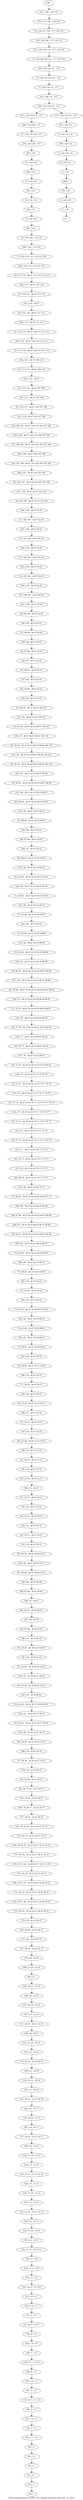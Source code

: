 digraph G {
graph [label="Tree-decomposition of width 3 for register allocator (function _os_start)"]
0[label="0 | : "];
1[label="1 | 135 : "];
2[label="2 | 134 135 : "];
3[label="3 | 133 : "];
4[label="4 | 124 133 : "];
5[label="5 | 124 132 133 : "];
6[label="6 | 124 131 132 : "];
7[label="7 | 126 130 131 : 117 "];
8[label="8 | 126 129 130 131 : 117 "];
9[label="9 | 126 128 129 131 : 117 118 119 "];
10[label="10 | 126 127 128 : 117 118 119 "];
11[label="11 | 124 125 126 : 117 "];
12[label="12 | 123 124 : "];
13[label="13 | 122 123 : "];
14[label="14 | 121 122 : "];
15[label="15 | 120 121 : "];
16[label="16 | 119 120 : 115 116 "];
17[label="17 | 118 119 : 113 114 115 116 "];
18[label="18 | 117 118 : 46 47 113 114 115 116 "];
19[label="19 | 116 117 : 46 47 113 114 "];
20[label="20 | 115 116 : 46 47 111 112 "];
21[label="21 | 114 115 : 46 47 109 110 111 112 "];
22[label="22 | 113 114 : 46 47 109 110 111 112 "];
23[label="23 | 112 113 : 46 47 109 110 "];
24[label="24 | 111 112 : 46 47 107 108 "];
25[label="25 | 110 111 : 46 47 104 107 108 "];
26[label="26 | 109 110 : 46 47 104 105 106 107 108 "];
27[label="27 | 108 109 : 46 47 104 105 106 107 108 "];
28[label="28 | 107 108 : 46 47 102 103 104 105 106 "];
29[label="29 | 106 107 : 46 47 62 63 102 103 104 "];
30[label="30 | 105 106 : 46 47 62 63 102 103 "];
31[label="31 | 104 105 : 46 47 62 63 "];
32[label="32 | 103 104 : 46 47 62 63 "];
33[label="33 | 102 103 : 46 47 62 63 "];
34[label="34 | 101 102 : 46 47 62 63 "];
35[label="35 | 100 101 : 46 47 62 63 "];
36[label="36 | 99 100 : 46 47 62 63 "];
37[label="37 | 98 99 : 46 47 62 63 "];
38[label="38 | 97 98 : 46 47 62 63 "];
39[label="39 | 96 97 : 46 47 62 63 "];
40[label="40 | 95 96 : 46 47 62 63 "];
41[label="41 | 94 95 : 46 47 62 63 100 101 "];
42[label="42 | 93 94 : 46 47 62 63 96 97 100 101 "];
43[label="43 | 92 93 : 46 47 62 63 96 97 98 99 100 101 "];
44[label="44 | 91 92 : 46 47 62 63 96 97 98 99 100 101 "];
45[label="45 | 90 91 : 46 47 62 63 94 95 96 97 98 99 "];
46[label="46 | 89 90 : 46 47 62 63 94 95 96 97 "];
47[label="47 | 88 89 : 46 47 62 63 94 95 "];
48[label="48 | 87 88 : 46 47 62 63 "];
49[label="49 | 86 87 : 46 47 62 63 92 93 "];
50[label="50 | 85 86 : 46 47 62 63 90 91 92 93 "];
51[label="51 | 84 85 : 46 47 62 63 90 91 92 93 "];
52[label="52 | 83 84 : 46 47 62 63 90 91 "];
53[label="53 | 82 83 : 46 47 62 63 88 89 "];
54[label="54 | 81 82 : 46 47 62 63 82 83 88 89 "];
55[label="55 | 80 81 : 46 47 62 63 82 83 86 87 88 89 "];
56[label="56 | 79 80 : 46 47 62 63 82 83 84 85 86 87 88 89 "];
57[label="57 | 78 79 : 46 47 62 63 82 83 84 85 86 87 "];
58[label="58 | 77 78 : 46 47 62 63 80 81 82 83 84 85 "];
59[label="59 | 76 77 : 46 47 62 63 80 81 82 83 "];
60[label="60 | 75 76 : 46 47 62 63 74 75 78 79 80 81 "];
61[label="61 | 74 75 : 46 47 62 63 74 75 76 77 78 79 "];
62[label="62 | 73 74 : 46 47 62 63 70 71 74 75 76 77 78 79 "];
63[label="63 | 72 73 : 46 47 62 63 70 71 74 75 76 77 "];
64[label="64 | 71 72 : 46 47 62 63 70 71 72 73 74 75 "];
65[label="65 | 70 71 : 46 47 62 63 70 71 72 73 "];
66[label="66 | 69 70 : 46 47 62 63 70 71 72 73 "];
67[label="67 | 68 69 : 46 47 62 63 64 65 68 69 70 71 "];
68[label="68 | 67 68 : 46 47 62 63 64 65 66 67 68 69 "];
69[label="69 | 66 67 : 46 47 62 63 64 65 66 67 68 69 "];
70[label="70 | 65 66 : 46 47 62 63 64 65 66 67 "];
71[label="71 | 64 65 : 46 47 62 63 64 65 "];
72[label="72 | 63 64 : 46 47 62 63 "];
73[label="73 | 62 63 : 46 47 58 59 60 61 62 63 "];
74[label="74 | 61 62 : 46 47 58 59 60 61 "];
75[label="75 | 60 61 : 46 47 58 59 60 61 "];
76[label="76 | 59 60 : 46 47 56 57 58 59 "];
77[label="77 | 58 59 : 46 47 56 57 "];
78[label="78 | 57 58 : 46 47 54 55 56 57 "];
79[label="79 | 56 57 : 46 47 54 55 "];
80[label="80 | 55 56 : 46 47 52 53 54 55 "];
81[label="81 | 54 55 : 46 47 52 53 "];
82[label="82 | 53 54 : 46 47 52 53 "];
83[label="83 | 52 53 : 46 47 50 51 "];
84[label="84 | 51 52 : 46 47 50 51 "];
85[label="85 | 50 51 : 46 47 50 51 "];
86[label="86 | 49 50 : 46 47 48 49 50 51 "];
87[label="87 | 48 49 : 46 47 48 49 50 51 "];
88[label="88 | 47 48 : 46 47 48 49 "];
89[label="89 | 46 47 : 44 45 46 47 "];
90[label="90 | 45 46 : 38 39 44 45 "];
91[label="91 | 44 45 : 38 39 42 43 44 45 "];
92[label="92 | 43 44 : 38 39 40 41 42 43 "];
93[label="93 | 42 43 : 38 39 40 41 42 43 "];
94[label="94 | 41 42 : 24 25 36 37 38 39 40 41 "];
95[label="95 | 40 41 : 24 25 34 35 36 37 38 39 "];
96[label="96 | 39 40 : 24 25 34 35 36 37 "];
97[label="97 | 38 39 : 24 25 26 27 34 35 "];
98[label="98 | 30 38 : 24 25 26 27 "];
99[label="99 | 30 37 38 : 24 25 26 27 "];
100[label="100 | 30 36 37 : 24 25 26 27 "];
101[label="101 | 30 35 36 : 24 25 26 27 32 33 "];
102[label="102 | 30 34 35 : 24 25 26 27 30 31 32 33 "];
103[label="103 | 30 33 34 : 24 25 26 27 30 31 32 33 "];
104[label="104 | 30 32 33 : 24 25 26 27 28 29 30 31 "];
105[label="105 | 30 31 32 : 24 25 26 27 28 29 30 31 "];
106[label="106 | 29 30 : 24 25 26 27 "];
107[label="107 | 28 29 : 24 25 26 27 "];
108[label="108 | 27 28 : 24 25 "];
109[label="109 | 26 27 : 22 23 "];
110[label="110 | 25 26 : 22 23 "];
111[label="111 | 24 25 : 20 21 22 23 "];
112[label="112 | 23 24 : 20 21 "];
113[label="113 | 22 23 : 18 19 20 21 "];
114[label="114 | 21 22 : 18 19 "];
115[label="115 | 20 21 : 16 17 18 19 "];
116[label="116 | 19 20 : 16 17 "];
117[label="117 | 18 19 : 14 15 16 17 "];
118[label="118 | 17 18 : 14 15 "];
119[label="119 | 16 17 : 12 13 14 15 "];
120[label="120 | 15 16 : 12 13 "];
121[label="121 | 14 15 : 10 11 12 13 "];
122[label="122 | 13 14 : 10 11 "];
123[label="123 | 12 13 : 8 9 10 11 "];
124[label="124 | 11 12 : 8 9 "];
125[label="125 | 10 11 : 6 7 8 9 "];
126[label="126 | 9 10 : 6 7 "];
127[label="127 | 8 9 : 4 5 6 7 "];
128[label="128 | 7 8 : 4 5 "];
129[label="129 | 6 7 : 2 3 4 5 "];
130[label="130 | 5 6 : 2 3 "];
131[label="131 | 4 5 : 0 1 2 3 "];
132[label="132 | 3 4 : 0 1 "];
133[label="133 | 2 3 : 0 1 "];
134[label="134 | 1 2 : "];
135[label="135 | 0 1 : "];
136[label="136 | 124 126 131 : 117 "];
137[label="137 | 124 126 131 : 117 "];
138[label="138 | : "];
139[label="139 | 126 128 : 117 118 119 "];
140[label="140 | 126 129 131 : 117 "];
141[label="141 | 126 131 : 117 "];
142[label="142 | : "];
143[label="143 | 1 : "];
144[label="144 | 2 : "];
145[label="145 | 3 : 0 1 "];
146[label="146 | 4 : 0 1 "];
147[label="147 | 5 : 2 3 "];
148[label="148 | 6 : 2 3 "];
149[label="149 | 7 : 4 5 "];
150[label="150 | 8 : 4 5 "];
151[label="151 | 9 : 6 7 "];
152[label="152 | 10 : 6 7 "];
153[label="153 | 11 : 8 9 "];
154[label="154 | 12 : 8 9 "];
155[label="155 | 13 : 10 11 "];
156[label="156 | 14 : 10 11 "];
157[label="157 | 15 : 12 13 "];
158[label="158 | 16 : 12 13 "];
159[label="159 | 17 : 14 15 "];
160[label="160 | 18 : 14 15 "];
161[label="161 | 19 : 16 17 "];
162[label="162 | 20 : 16 17 "];
163[label="163 | 21 : 18 19 "];
164[label="164 | 22 : 18 19 "];
165[label="165 | 23 : 20 21 "];
166[label="166 | 24 : 20 21 "];
167[label="167 | 25 : 22 23 "];
168[label="168 | 26 : 22 23 "];
169[label="169 | 27 : "];
170[label="170 | 28 : 24 25 "];
171[label="171 | 29 : 24 25 26 27 "];
172[label="172 | 30 : 24 25 26 27 "];
173[label="173 | 30 32 : 24 25 26 27 28 29 30 31 "];
174[label="174 | 30 33 : 24 25 26 27 30 31 "];
175[label="175 | 30 34 : 24 25 26 27 30 31 32 33 "];
176[label="176 | 30 35 : 24 25 26 27 32 33 "];
177[label="177 | 30 36 : 24 25 26 27 "];
178[label="178 | 30 37 : 24 25 26 27 "];
179[label="179 | 38 : 24 25 26 27 "];
180[label="180 | 39 : 24 25 34 35 "];
181[label="181 | 40 : 24 25 34 35 36 37 "];
182[label="182 | 41 : 24 25 36 37 38 39 "];
183[label="183 | 42 : 38 39 40 41 "];
184[label="184 | 43 : 38 39 40 41 42 43 "];
185[label="185 | 44 : 38 39 42 43 "];
186[label="186 | 45 : 38 39 44 45 "];
187[label="187 | 46 : 44 45 "];
188[label="188 | 47 : 46 47 "];
189[label="189 | 48 : 46 47 48 49 "];
190[label="190 | 49 : 46 47 48 49 50 51 "];
191[label="191 | 50 : 46 47 50 51 "];
192[label="192 | 51 : 46 47 50 51 "];
193[label="193 | 52 : 46 47 50 51 "];
194[label="194 | 53 : 46 47 "];
195[label="195 | 54 : 46 47 52 53 "];
196[label="196 | 55 : 46 47 52 53 "];
197[label="197 | 56 : 46 47 54 55 "];
198[label="198 | 57 : 46 47 54 55 "];
199[label="199 | 58 : 46 47 56 57 "];
200[label="200 | 59 : 46 47 56 57 "];
201[label="201 | 60 : 46 47 58 59 "];
202[label="202 | 61 : 46 47 58 59 60 61 "];
203[label="203 | 62 : 46 47 58 59 60 61 "];
204[label="204 | 63 : 46 47 62 63 "];
205[label="205 | 64 : 46 47 62 63 "];
206[label="206 | 65 : 46 47 62 63 64 65 "];
207[label="207 | 66 : 46 47 62 63 64 65 66 67 "];
208[label="208 | 67 : 46 47 62 63 64 65 66 67 68 69 "];
209[label="209 | 68 : 46 47 62 63 64 65 68 69 "];
210[label="210 | 69 : 46 47 62 63 70 71 "];
211[label="211 | 70 : 46 47 62 63 70 71 72 73 "];
212[label="212 | 71 : 46 47 62 63 70 71 72 73 "];
213[label="213 | 72 : 46 47 62 63 70 71 74 75 "];
214[label="214 | 73 : 46 47 62 63 70 71 74 75 76 77 "];
215[label="215 | 74 : 46 47 62 63 74 75 76 77 78 79 "];
216[label="216 | 75 : 46 47 62 63 74 75 78 79 "];
217[label="217 | 76 : 46 47 62 63 80 81 "];
218[label="218 | 77 : 46 47 62 63 80 81 82 83 "];
219[label="219 | 78 : 46 47 62 63 82 83 84 85 "];
220[label="220 | 79 : 46 47 62 63 82 83 84 85 86 87 "];
221[label="221 | 80 : 46 47 62 63 82 83 86 87 88 89 "];
222[label="222 | 81 : 46 47 62 63 82 83 88 89 "];
223[label="223 | 82 : 46 47 62 63 88 89 "];
224[label="224 | 83 : 46 47 62 63 "];
225[label="225 | 84 : 46 47 62 63 90 91 "];
226[label="226 | 85 : 46 47 62 63 90 91 92 93 "];
227[label="227 | 86 : 46 47 62 63 92 93 "];
228[label="228 | 87 : 46 47 62 63 "];
229[label="229 | 88 : 46 47 62 63 "];
230[label="230 | 89 : 46 47 62 63 94 95 "];
231[label="231 | 90 : 46 47 62 63 94 95 96 97 "];
232[label="232 | 91 : 46 47 62 63 96 97 98 99 "];
233[label="233 | 92 : 46 47 62 63 96 97 98 99 100 101 "];
234[label="234 | 93 : 46 47 62 63 96 97 100 101 "];
235[label="235 | 94 : 46 47 62 63 100 101 "];
236[label="236 | 95 : 46 47 62 63 "];
237[label="237 | 96 : 46 47 62 63 "];
238[label="238 | 97 : 46 47 62 63 "];
239[label="239 | 98 : 46 47 62 63 "];
240[label="240 | 99 : 46 47 62 63 "];
241[label="241 | 100 : 46 47 62 63 "];
242[label="242 | 101 : 46 47 62 63 "];
243[label="243 | 102 : 46 47 62 63 "];
244[label="244 | 103 : 46 47 62 63 "];
245[label="245 | 104 : 46 47 62 63 "];
246[label="246 | 105 : 46 47 62 63 "];
247[label="247 | 106 : 46 47 62 63 102 103 "];
248[label="248 | 107 : 46 47 102 103 104 "];
249[label="249 | 108 : 46 47 104 105 106 "];
250[label="250 | 109 : 46 47 104 105 106 107 108 "];
251[label="251 | 110 : 46 47 104 107 108 "];
252[label="252 | 111 : 46 47 107 108 "];
253[label="253 | 112 : 46 47 "];
254[label="254 | 113 : 46 47 109 110 "];
255[label="255 | 114 : 46 47 109 110 111 112 "];
256[label="256 | 115 : 46 47 111 112 "];
257[label="257 | 116 : 46 47 "];
258[label="258 | 117 : 46 47 113 114 "];
259[label="259 | 118 : 113 114 115 116 "];
260[label="260 | 119 : 115 116 "];
261[label="261 | 120 : "];
262[label="262 | 121 : "];
263[label="263 | 122 : "];
264[label="264 | 123 : "];
265[label="265 | 124 : "];
266[label="266 | 124 126 : 117 "];
267[label="267 | 124 131 : "];
268[label="268 | 124 132 : "];
269[label="269 | : "];
270[label="270 | 135 : "];
271[label="271 | 126 128 131 : 117 118 119 "];
272[label="272 | 127 128 : 118 119 "];
273[label="273 | 128 : 118 119 "];
274[label="274 | 124 126 : 117 "];
275[label="275 | 30 32 : 24 25 26 27 28 29 30 31 "];
276[label="276 | 1 : "];
277[label="277 | 124 126 131 : 117 "];
98->99 ;
143->135 ;
134->143 ;
144->134 ;
133->144 ;
145->133 ;
132->145 ;
146->132 ;
131->146 ;
147->131 ;
130->147 ;
148->130 ;
129->148 ;
149->129 ;
128->149 ;
150->128 ;
127->150 ;
151->127 ;
126->151 ;
152->126 ;
125->152 ;
153->125 ;
124->153 ;
154->124 ;
123->154 ;
155->123 ;
122->155 ;
156->122 ;
121->156 ;
157->121 ;
120->157 ;
158->120 ;
119->158 ;
159->119 ;
118->159 ;
160->118 ;
117->160 ;
161->117 ;
116->161 ;
162->116 ;
115->162 ;
163->115 ;
114->163 ;
164->114 ;
113->164 ;
165->113 ;
112->165 ;
166->112 ;
111->166 ;
167->111 ;
110->167 ;
168->110 ;
109->168 ;
169->109 ;
108->169 ;
170->108 ;
107->170 ;
171->107 ;
106->171 ;
172->106 ;
173->105 ;
104->173 ;
174->104 ;
103->174 ;
175->103 ;
102->175 ;
176->102 ;
101->176 ;
177->101 ;
100->177 ;
178->100 ;
99->178 ;
179->98 ;
97->179 ;
180->97 ;
96->180 ;
181->96 ;
95->181 ;
182->95 ;
94->182 ;
183->94 ;
93->183 ;
184->93 ;
92->184 ;
185->92 ;
91->185 ;
186->91 ;
90->186 ;
187->90 ;
89->187 ;
188->89 ;
88->188 ;
189->88 ;
87->189 ;
190->87 ;
86->190 ;
191->86 ;
85->191 ;
192->85 ;
84->192 ;
193->84 ;
83->193 ;
194->83 ;
82->194 ;
195->82 ;
81->195 ;
196->81 ;
80->196 ;
197->80 ;
79->197 ;
198->79 ;
78->198 ;
199->78 ;
77->199 ;
200->77 ;
76->200 ;
201->76 ;
75->201 ;
202->75 ;
74->202 ;
203->74 ;
73->203 ;
204->73 ;
72->204 ;
205->72 ;
71->205 ;
206->71 ;
70->206 ;
207->70 ;
69->207 ;
208->69 ;
68->208 ;
209->68 ;
67->209 ;
210->67 ;
66->210 ;
211->66 ;
65->211 ;
212->65 ;
64->212 ;
213->64 ;
63->213 ;
214->63 ;
62->214 ;
215->62 ;
61->215 ;
216->61 ;
60->216 ;
217->60 ;
59->217 ;
218->59 ;
58->218 ;
219->58 ;
57->219 ;
220->57 ;
56->220 ;
221->56 ;
55->221 ;
222->55 ;
54->222 ;
223->54 ;
53->223 ;
224->53 ;
52->224 ;
225->52 ;
51->225 ;
226->51 ;
50->226 ;
227->50 ;
49->227 ;
228->49 ;
48->228 ;
229->48 ;
47->229 ;
230->47 ;
46->230 ;
231->46 ;
45->231 ;
232->45 ;
44->232 ;
233->44 ;
43->233 ;
234->43 ;
42->234 ;
235->42 ;
41->235 ;
236->41 ;
40->236 ;
237->40 ;
39->237 ;
238->39 ;
38->238 ;
239->38 ;
37->239 ;
240->37 ;
36->240 ;
241->36 ;
35->241 ;
242->35 ;
34->242 ;
243->34 ;
33->243 ;
244->33 ;
32->244 ;
245->32 ;
31->245 ;
246->31 ;
30->246 ;
247->30 ;
29->247 ;
248->29 ;
28->248 ;
249->28 ;
27->249 ;
250->27 ;
26->250 ;
251->26 ;
25->251 ;
252->25 ;
24->252 ;
253->24 ;
23->253 ;
254->23 ;
22->254 ;
255->22 ;
21->255 ;
256->21 ;
20->256 ;
257->20 ;
19->257 ;
258->19 ;
18->258 ;
259->18 ;
17->259 ;
260->17 ;
16->260 ;
261->16 ;
15->261 ;
262->15 ;
14->262 ;
263->14 ;
13->263 ;
264->13 ;
12->264 ;
265->12 ;
266->11 ;
137->266 ;
274->265 ;
11->274 ;
275->172 ;
105->275 ;
276->142 ;
135->276 ;
138->273 ;
273->272 ;
272->10 ;
10->139 ;
139->271 ;
271->9 ;
9->140 ;
140->8 ;
8->7 ;
7->141 ;
141->136 ;
267->6 ;
6->268 ;
268->5 ;
5->4 ;
4->3 ;
3->269 ;
269->270 ;
270->2 ;
2->1 ;
1->0 ;
277->267 ;
136->137 ;
136->277 ;
}
